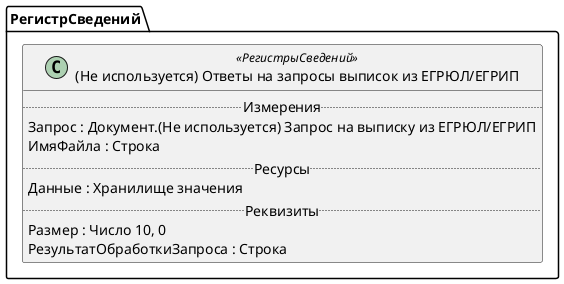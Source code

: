﻿@startuml УдалитьОтветыНаЗапросыВыпискиИзЕГРЮЛ_ЕГРИП
'!include templates.wsd
'..\include templates.wsd
class РегистрСведений.УдалитьОтветыНаЗапросыВыпискиИзЕГРЮЛ_ЕГРИП as "(Не используется) Ответы на запросы выписок из ЕГРЮЛ/ЕГРИП" <<РегистрыСведений>>
{
..Измерения..
Запрос : Документ.(Не используется) Запрос на выписку из ЕГРЮЛ/ЕГРИП
ИмяФайла : Строка
..Ресурсы..
Данные : Хранилище значения
..Реквизиты..
Размер : Число 10, 0
РезультатОбработкиЗапроса : Строка
}
@enduml
